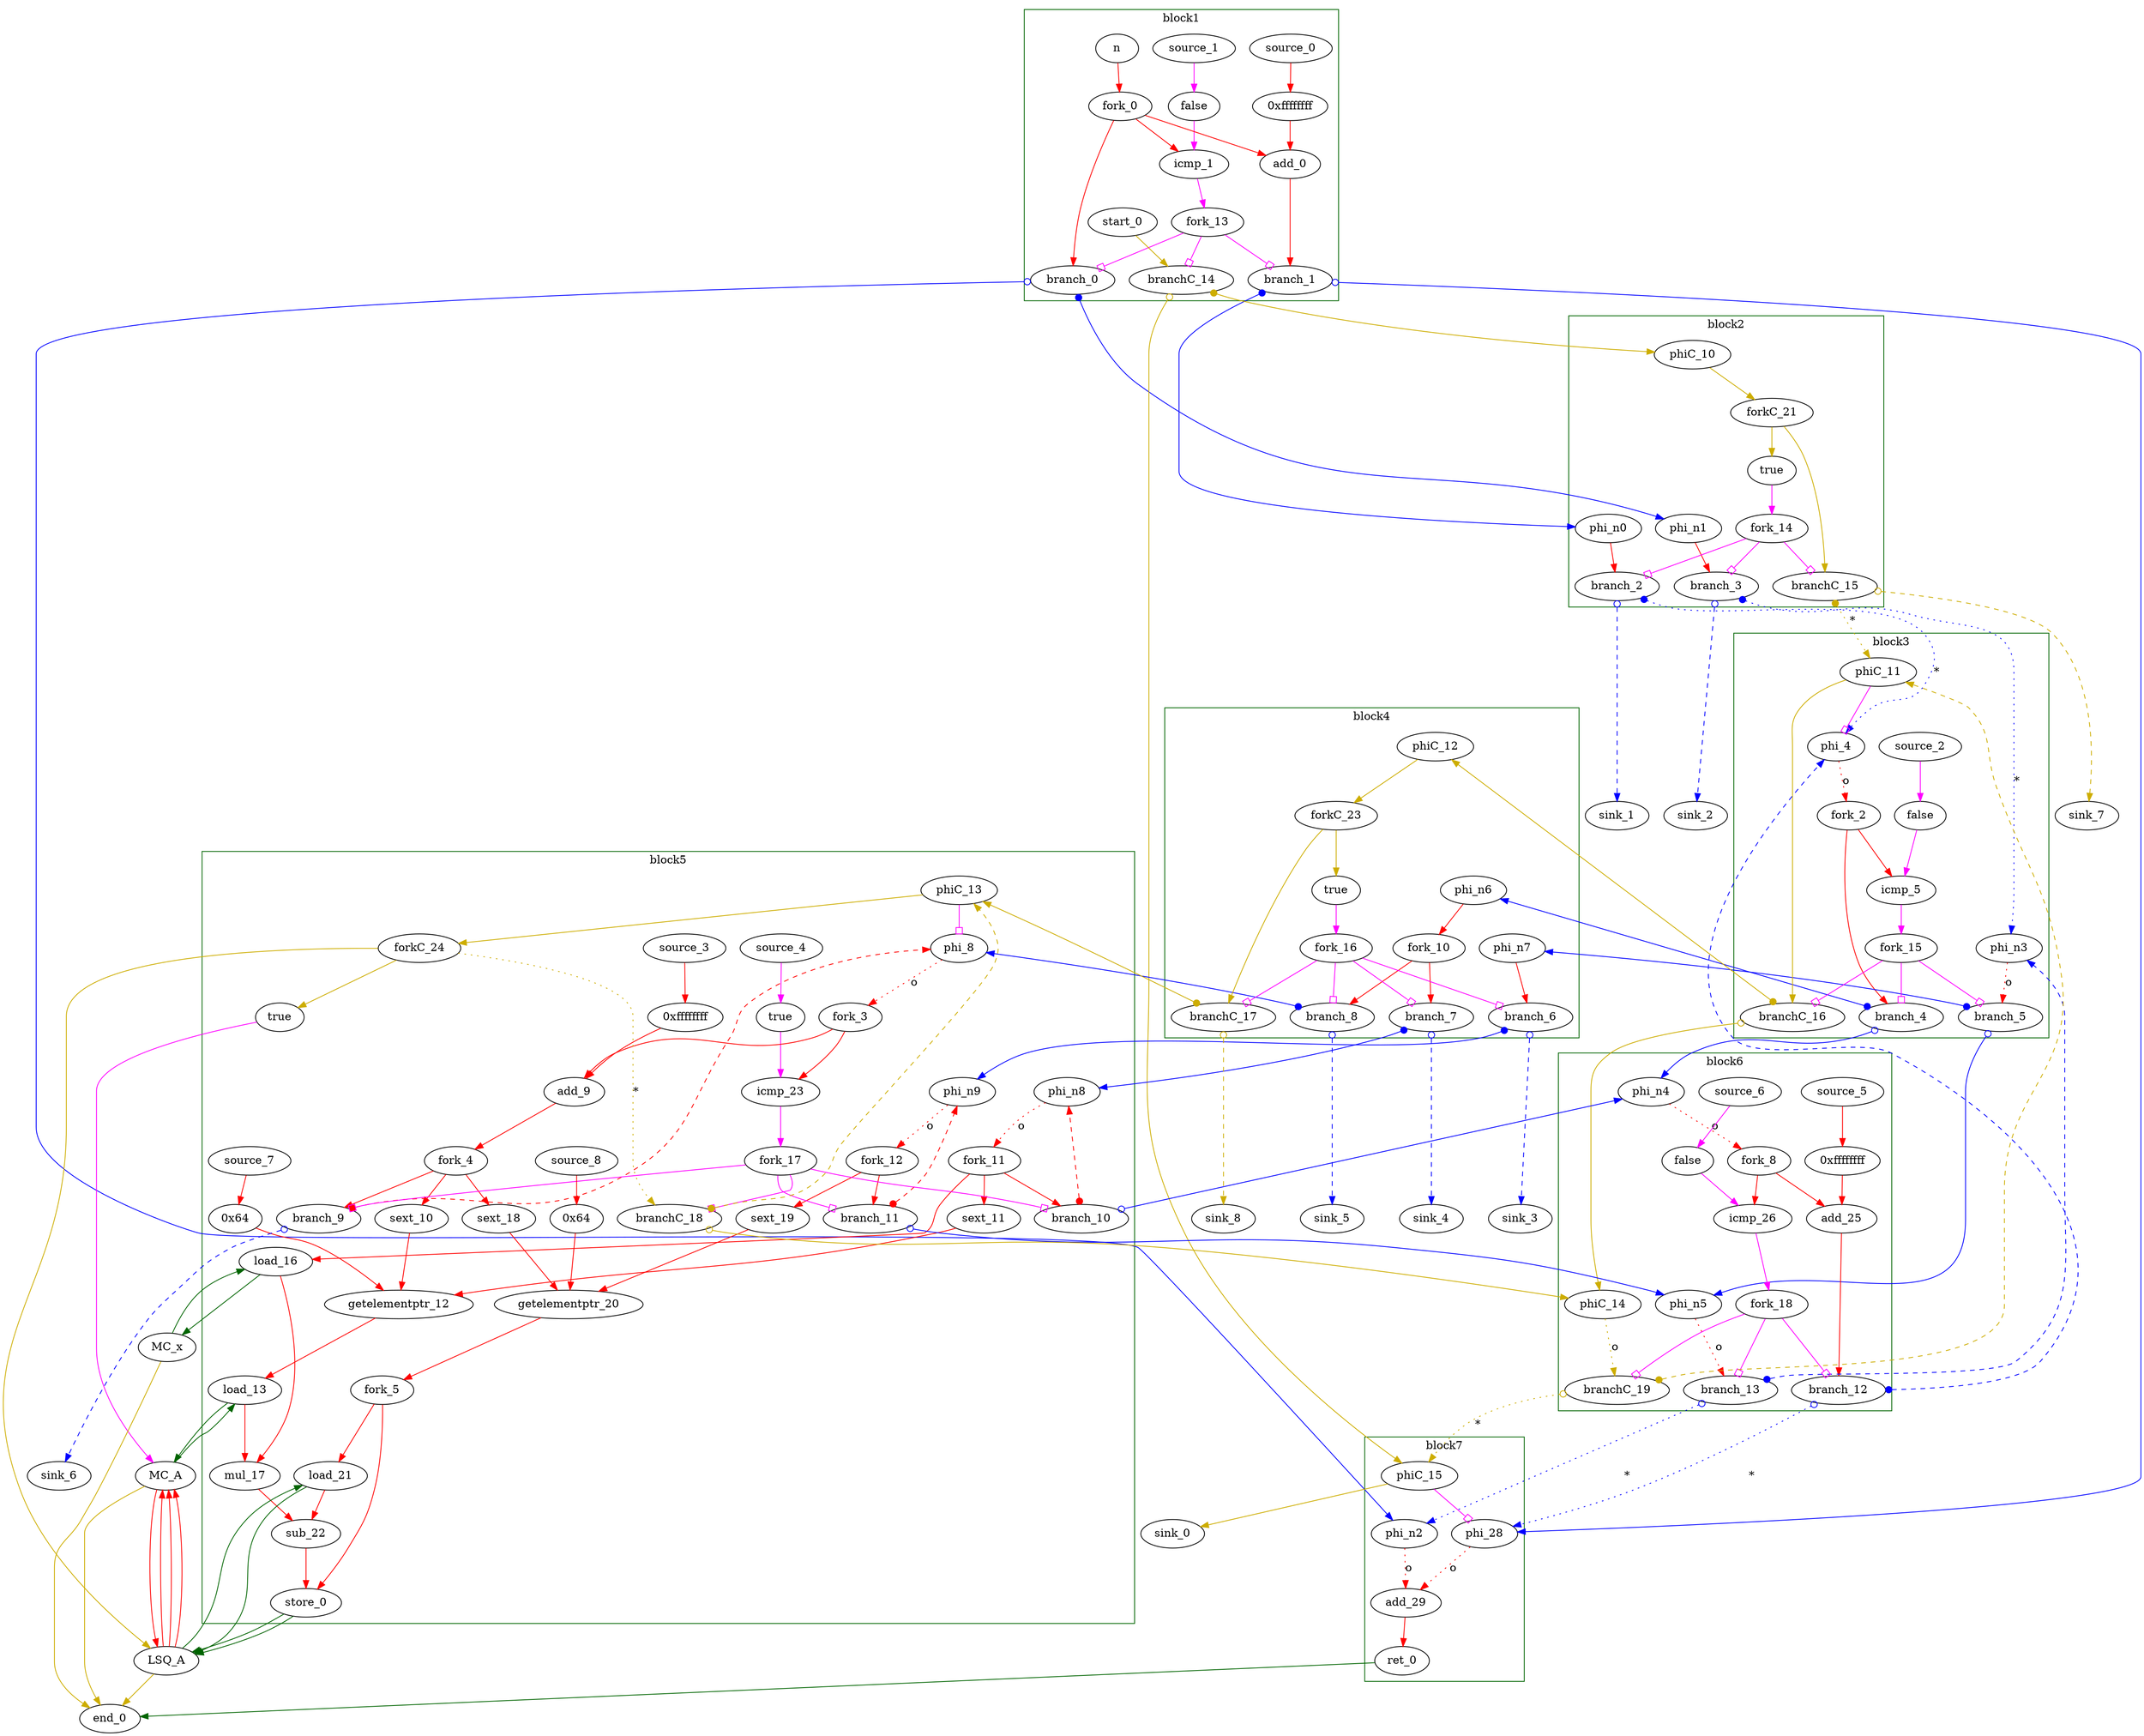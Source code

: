 // Number of blocks: 114
// Number of channels: 168
Digraph G {

  // Blocks
subgraph cluster_1 {
color = "darkgreen"
label = "block1"
  n [type=Entry, in="in1:32", out="out1:32", bbID = 1,  shape=oval];
  cst_0 [type=Constant, in="in1:32", out="out1:32", bbID = 1, value="0xffffffff", label="0xffffffff",  shape=oval];
  add_0 [type=Operator, in="in1:32 in2:32", out="out1:32", op = "add_op", delay=3.146, bbID = 1,  shape=oval];
  cst_1 [type=Constant, in="in1:1", out="out1:1", bbID = 1, value="0x0", label=false,  shape=oval];
  icmp_1 [type=Operator, in="in1:32 in2:32", out="out1:1", op = "icmp_sgt_op", delay=3.439, bbID = 1,  shape=oval];
  fork_0 [type=Fork, in="in1:32", out="out1:32 out2:32 out3:32", bbID = 1,  shape=oval];
  branch_0 [type=Branch, in="in1:32 in2?:1", out="out1+:32 out2-:32", bbID = 1,  shape=oval];
  branch_1 [type=Branch, in="in1:32 in2?:1", out="out1+:32 out2-:32", bbID = 1,  shape=oval];
  fork_13 [type=Fork, in="in1:1", out="out1:1 out2:1 out3:1", bbID = 1,  shape=oval];
  start_0 [type=Entry, in="in1:0", out="out1:0", bbID = 1,  shape=oval];
  branchC_14 [type=Branch, in="in1:0 in2?:1", out="out1+:0 out2-:0", bbID = 1,  shape=oval];
  source_0 [type=Source, out="out1:32", bbID = 1,  shape=oval];
  source_1 [type=Source, out="out1:1", bbID = 1,  shape=oval];
}
subgraph cluster_2 {
color = "darkgreen"
label = "block2"
  brCst_block2 [type=Constant, in="in1:1", out="out1:1", bbID = 2, value="0x1", label=true,  shape=oval];
  phi_n0 [type=Merge, in="in1:32", out="out1:32", bbID = 2,  shape=oval];
  phi_n1 [type=Merge, in="in1:32", out="out1:32", bbID = 2,  shape=oval];
  branch_2 [type=Branch, in="in1:32 in2?:1", out="out1+:32 out2-:32", bbID = 2,  shape=oval];
  branch_3 [type=Branch, in="in1:32 in2?:1", out="out1+:32 out2-:32", bbID = 2,  shape=oval];
  fork_14 [type=Fork, in="in1:1", out="out1:1 out2:1 out3:1", bbID = 2,  shape=oval];
  phiC_10 [type=Merge, in="in1:0", out="out1:0", bbID = 2,  shape=oval];
  forkC_21 [type=Fork, in="in1:0", out="out1:0 out2:0", bbID = 2,  shape=oval];
  branchC_15 [type=Branch, in="in1:0 in2?:1", out="out1+:0 out2-:0", bbID = 2,  shape=oval];
}
subgraph cluster_3 {
color = "darkgreen"
label = "block3"
  phi_4 [type=Mux, in="in1?:1 in2:32 in3:32", out="out1:32", delay=1.624, bbID = 3,  shape=oval];
  cst_2 [type=Constant, in="in1:1", out="out1:1", bbID = 3, value="0x0", label=false,  shape=oval];
  icmp_5 [type=Operator, in="in1:32 in2:32", out="out1:1", op = "icmp_sgt_op", delay=3.439, bbID = 3,  shape=oval];
  phi_n3 [type=Merge, in="in1:32 in2:32", out="out1:32", delay=1.624, bbID = 3,  shape=oval];
  fork_2 [type=Fork, in="in1:32", out="out1:32 out2:32", bbID = 3,  shape=oval];
  branch_4 [type=Branch, in="in1:32 in2?:1", out="out1+:32 out2-:32", bbID = 3,  shape=oval];
  branch_5 [type=Branch, in="in1:32 in2?:1", out="out1+:32 out2-:32", bbID = 3,  shape=oval];
  fork_15 [type=Fork, in="in1:1", out="out1:1 out2:1 out3:1", bbID = 3,  shape=oval];
  phiC_11 [type=CntrlMerge, in="in1:0 in2:0", out="out1:0 out2?:1", bbID = 3,  shape=oval];
  branchC_16 [type=Branch, in="in1:0 in2?:1", out="out1+:0 out2-:0", bbID = 3,  shape=oval];
  source_2 [type=Source, out="out1:1", bbID = 3,  shape=oval];
}
subgraph cluster_4 {
color = "darkgreen"
label = "block4"
  brCst_block4 [type=Constant, in="in1:1", out="out1:1", bbID = 4, value="0x1", label=true,  shape=oval];
  phi_n6 [type=Merge, in="in1:32", out="out1:32", bbID = 4,  shape=oval];
  phi_n7 [type=Merge, in="in1:32", out="out1:32", bbID = 4,  shape=oval];
  fork_10 [type=Fork, in="in1:32", out="out1:32 out2:32", bbID = 4,  shape=oval];
  branch_6 [type=Branch, in="in1:32 in2?:1", out="out1+:32 out2-:32", bbID = 4,  shape=oval];
  branch_7 [type=Branch, in="in1:32 in2?:1", out="out1+:32 out2-:32", bbID = 4,  shape=oval];
  branch_8 [type=Branch, in="in1:32 in2?:1", out="out1+:32 out2-:32", bbID = 4,  shape=oval];
  fork_16 [type=Fork, in="in1:1", out="out1:1 out2:1 out3:1 out4:1", bbID = 4,  shape=oval];
  phiC_12 [type=Merge, in="in1:0", out="out1:0", bbID = 4,  shape=oval];
  forkC_23 [type=Fork, in="in1:0", out="out1:0 out2:0", bbID = 4,  shape=oval];
  branchC_17 [type=Branch, in="in1:0 in2?:1", out="out1+:0 out2-:0", bbID = 4,  shape=oval];
}
subgraph cluster_5 {
color = "darkgreen"
label = "block5"
  phi_8 [type=Mux, in="in1?:1 in2:31 in3:31", out="out1:31", delay=1.624, bbID = 5,  shape=oval];
  cst_3 [type=Constant, in="in1:32", out="out1:32", bbID = 5, value="0xffffffff", label="0xffffffff",  shape=oval];
  add_9 [type=Operator, in="in1:31 in2:31", out="out1:31", op = "add_op", delay=3.146, bbID = 5,  shape=oval];
  sext_10 [type=Operator, in="in1:31", out="out1:31", op = "sext_op", delay=1.097, bbID = 5,  shape=oval];
  sext_11 [type=Operator, in="in1:32", out="out1:32", op = "sext_op", delay=1.097, bbID = 5,  shape=oval];
  getelementptr_12 [type=Operator, in="in1:32 in2:32 in3:32", out="out1:32", op = "getelementptr_op", delay=8.328, constants=1, bbID = 5,  shape=oval];
  load_13 [type=Operator, in="in1:32 in2:32", out="out1:32 out2:32", op = "mc_load_op", delay=7.999, latency=2, bbID = 5, portID = 0, offset = 0,  shape=oval];
  load_16 [type=Operator, in="in1:32 in2:32", out="out1:32 out2:32", op = "mc_load_op", delay=7.999, latency=2, bbID = 5, portID = 0, offset = 0,  shape=oval];
  mul_17 [type=Operator, in="in1:32 in2:32", out="out1:32", op = "mul_op", latency=4, bbID = 5,  shape=oval];
  sext_18 [type=Operator, in="in1:31", out="out1:31", op = "sext_op", delay=1.097, bbID = 5,  shape=oval];
  sext_19 [type=Operator, in="in1:32", out="out1:32", op = "sext_op", delay=1.097, bbID = 5,  shape=oval];
  getelementptr_20 [type=Operator, in="in1:32 in2:32 in3:32", out="out1:32", op = "getelementptr_op", delay=8.328, constants=1, bbID = 5,  shape=oval];
  load_21 [type=Operator, in="in1:32 in2:32", out="out1:32 out2:32", op = "lsq_load_op", delay=7.999, latency=5, bbID = 5, portID = 0, offset = 0,  shape=oval];
  sub_22 [type=Operator, in="in1:32 in2:32", out="out1:32", op = "sub_op", delay=2.901, bbID = 5,  shape=oval];
  store_0 [type=Operator, in="in1:32 in2:32", out="out1:32 out2:32", op = "lsq_store_op", delay=8.058, bbID = 5, portID = 0, offset = 0,  shape=oval];
  cst_4 [type=Constant, in="in1:1", out="out1:1", bbID = 5, value="0x1", label=true,  shape=oval];
  icmp_23 [type=Operator, in="in1:32 in2:32", out="out1:1", op = "icmp_sgt_op", delay=3.439, bbID = 5,  shape=oval];
  cst_7 [type=Constant, in="in1:7", out="out1:7", bbID = 5, value="0x64", label="0x64",  shape=oval];
  cst_8 [type=Constant, in="in1:7", out="out1:7", bbID = 5, value="0x64", label="0x64",  shape=oval];
  phi_n8 [type=Merge, in="in1:32 in2:32", out="out1:32", delay=1.624, bbID = 5,  shape=oval];
  phi_n9 [type=Merge, in="in1:32 in2:32", out="out1:32", delay=1.624, bbID = 5,  shape=oval];
  fork_3 [type=Fork, in="in1:31", out="out1:31 out2:31", bbID = 5,  shape=oval];
  fork_4 [type=Fork, in="in1:31", out="out1:31 out2:31 out3:31", bbID = 5,  shape=oval];
  fork_5 [type=Fork, in="in1:32", out="out1:32 out2:32", bbID = 5,  shape=oval];
  fork_11 [type=Fork, in="in1:32", out="out1:32 out2:32 out3:32", bbID = 5,  shape=oval];
  fork_12 [type=Fork, in="in1:32", out="out1:32 out2:32", bbID = 5,  shape=oval];
  branch_9 [type=Branch, in="in1:31 in2?:1", out="out1+:31 out2-:31", bbID = 5,  shape=oval];
  branch_10 [type=Branch, in="in1:32 in2?:1", out="out1+:32 out2-:32", bbID = 5,  shape=oval];
  branch_11 [type=Branch, in="in1:32 in2?:1", out="out1+:32 out2-:32", bbID = 5,  shape=oval];
  fork_17 [type=Fork, in="in1:1", out="out1:1 out2:1 out3:1 out4:1", bbID = 5,  shape=oval];
  cst_9 [type=Constant, in="in1:1", out="out1:1", bbID = 5, value="0x1", label=true,  shape=oval];
  phiC_13 [type=CntrlMerge, in="in1:0 in2:0", out="out1:0 out2?:1", bbID = 5,  shape=oval];
  forkC_24 [type=Fork, in="in1:0", out="out1:0 out2:0 out3:0", bbID = 5,  shape=oval];
  branchC_18 [type=Branch, in="in1:0 in2?:1", out="out1+:0 out2-:0", bbID = 5,  shape=oval];
  source_3 [type=Source, out="out1:32", bbID = 5,  shape=oval];
  source_4 [type=Source, out="out1:1", bbID = 5,  shape=oval];
  source_7 [type=Source, out="out1:7", bbID = 5,  shape=oval];
  source_8 [type=Source, out="out1:7", bbID = 5,  shape=oval];
}
subgraph cluster_6 {
color = "darkgreen"
label = "block6"
  cst_5 [type=Constant, in="in1:32", out="out1:32", bbID = 6, value="0xffffffff", label="0xffffffff",  shape=oval];
  add_25 [type=Operator, in="in1:32 in2:32", out="out1:32", op = "add_op", delay=3.146, bbID = 6,  shape=oval];
  cst_6 [type=Constant, in="in1:1", out="out1:1", bbID = 6, value="0x0", label=false,  shape=oval];
  icmp_26 [type=Operator, in="in1:32 in2:32", out="out1:1", op = "icmp_sgt_op", delay=3.439, bbID = 6,  shape=oval];
  phi_n4 [type=Merge, in="in1:32 in2:32", out="out1:32", delay=1.624, bbID = 6,  shape=oval];
  phi_n5 [type=Merge, in="in1:32 in2:32", out="out1:32", delay=1.624, bbID = 6,  shape=oval];
  fork_8 [type=Fork, in="in1:32", out="out1:32 out2:32", bbID = 6,  shape=oval];
  branch_12 [type=Branch, in="in1:32 in2?:1", out="out1+:32 out2-:32", bbID = 6,  shape=oval];
  branch_13 [type=Branch, in="in1:32 in2?:1", out="out1+:32 out2-:32", bbID = 6,  shape=oval];
  fork_18 [type=Fork, in="in1:1", out="out1:1 out2:1 out3:1", bbID = 6,  shape=oval];
  phiC_14 [type=Merge, in="in1:0 in2:0", out="out1:0", bbID = 6,  shape=oval];
  branchC_19 [type=Branch, in="in1:0 in2?:1", out="out1+:0 out2-:0", bbID = 6,  shape=oval];
  source_5 [type=Source, out="out1:32", bbID = 6,  shape=oval];
  source_6 [type=Source, out="out1:1", bbID = 6,  shape=oval];
}
subgraph cluster_7 {
color = "darkgreen"
label = "block7"
  phi_28 [type=Mux, in="in1?:1 in2:32 in3:32", out="out1:32", delay=1.624, bbID = 7,  shape=oval];
  add_29 [type=Operator, in="in1:32 in2:32", out="out1:32", op = "add_op", delay=3.146, bbID = 7,  shape=oval];
  ret_0 [type=Operator, in="in1:32", out="out1:32", op = "ret_op", bbID = 7,  shape=oval];
  phi_n2 [type=Merge, in="in1:32 in2:32", out="out1:32", delay=1.624, bbID = 7,  shape=oval];
  phiC_15 [type=CntrlMerge, in="in1:0 in2:0", out="out1:0 out2?:1", bbID = 7,  shape=oval];
}
  LSQ_A [type=LSQ, in="in1:0*c0 in2:32*l0a in3:32*s0a in4:32*s0d in5:32*x0d", out="out1:32*l0d out2:0*e out3:32*x0a out4:32*y0a out5:32*y0d", bbID = 0, memory = "A", bbcount = 1, ldcount = 1, stcount = 1, fifoDepth = 16, numLoads = "{1}", numStores = "{1}", loadOffsets = "{{0;0;0;0;0;0;0;0;0;0;0;0;0;0;0;0}}", storeOffsets = "{{1;0;0;0;0;0;0;0;0;0;0;0;0;0;0;0}}", loadPorts = "{{0;0;0;0;0;0;0;0;0;0;0;0;0;0;0;0}}", storePorts = "{{0;0;0;0;0;0;0;0;0;0;0;0;0;0;0;0}}", ];
  MC_A [type=MC, in="in1:32*c0 in2:32*l0a in3:32*l1a in4:32*s0a in5:32*s0d", out="out1:32*l0d out2:32*l1d out3:0*e", bbID = 0, memory = "A", bbcount = 1, ldcount = 2, stcount = 1, ];
  MC_x [type=MC, in="in1:32*l0a", out="out1:32*l0d out2:0*e", bbID = 0, memory = "x", bbcount = 0, ldcount = 1, stcount = 0, ];
  end_0 [type=Exit, in="in1:0*e in2:0*e in3:0*e in4:32", out="out1:32", bbID = 0,  shape=oval];
  sink_0 [type=Sink, in="in1:0", bbID = 0,  shape=oval];
  sink_1 [type=Sink, in="in1:32", bbID = 0,  shape=oval];
  sink_2 [type=Sink, in="in1:32", bbID = 0,  shape=oval];
  sink_3 [type=Sink, in="in1:32", bbID = 0,  shape=oval];
  sink_4 [type=Sink, in="in1:32", bbID = 0,  shape=oval];
  sink_5 [type=Sink, in="in1:32", bbID = 0,  shape=oval];
  sink_6 [type=Sink, in="in1:31", bbID = 0,  shape=oval];
  sink_7 [type=Sink, in="in1:0", bbID = 0,  shape=oval];
  sink_8 [type=Sink, in="in1:0", bbID = 0,  shape=oval];

  // Channels
  n -> fork_0 [from=out1, to=in1, arrowhead=normal, color=red];
  cst_0 -> add_0 [from=out1, to=in2, arrowhead=normal, color=red];
  add_0 -> branch_1 [from=out1, to=in1, arrowhead=normal, color=red];
  cst_1 -> icmp_1 [from=out1, to=in2, arrowhead=normal, color=magenta];
  icmp_1 -> fork_13 [from=out1, to=in1, arrowhead=normal, color=magenta];
  brCst_block2 -> fork_14 [from=out1, to=in1, arrowhead=normal, color=magenta];
  phi_4 -> fork_2 [from=out1, to=in1, arrowhead=normal, color=red, slots=1, style=dotted, label="o", transparent=true];
  cst_2 -> icmp_5 [from=out1, to=in2, arrowhead=normal, color=magenta];
  icmp_5 -> fork_15 [from=out1, to=in1, arrowhead=normal, color=magenta];
  brCst_block4 -> fork_16 [from=out1, to=in1, arrowhead=normal, color=magenta];
  phi_8 -> fork_3 [from=out1, to=in1, arrowhead=normal, color=red, slots=1, style=dotted, label="o", transparent=true];
  cst_3 -> add_9 [from=out1, to=in2, arrowhead=normal, color=red];
  add_9 -> fork_4 [from=out1, to=in1, arrowhead=normal, color=red];
  sext_10 -> getelementptr_12 [from=out1, to=in1, arrowhead=normal, color=red];
  sext_11 -> getelementptr_12 [from=out1, to=in2, arrowhead=normal, color=red];
  getelementptr_12 -> load_13 [from=out1, to=in2, arrowhead=normal, color=red];
  load_13 -> mul_17 [from=out1, to=in1, arrowhead=normal, color=red];
  load_13 -> MC_A [from=out2, to=in2, arrowhead=normal, color=darkgreen];
  load_16 -> mul_17 [from=out1, to=in2, arrowhead=normal, color=red];
  load_16 -> MC_x [from=out2, to=in1, arrowhead=normal, color=darkgreen];
  mul_17 -> sub_22 [from=out1, to=in2, arrowhead=normal, color=red];
  sext_18 -> getelementptr_20 [from=out1, to=in1, arrowhead=normal, color=red];
  sext_19 -> getelementptr_20 [from=out1, to=in2, arrowhead=normal, color=red];
  getelementptr_20 -> fork_5 [from=out1, to=in1, arrowhead=normal, color=red];
  load_21 -> sub_22 [from=out1, to=in1, arrowhead=normal, color=red];
  load_21 -> LSQ_A [from=out2, to=in2, arrowhead=normal, color=darkgreen];
  sub_22 -> store_0 [from=out1, to=in1, arrowhead=normal, color=red];
  store_0 -> LSQ_A [from=out2, to=in3, arrowhead=normal, color=darkgreen];
  store_0 -> LSQ_A [from=out1, to=in4, arrowhead=normal, color=darkgreen];
  cst_4 -> icmp_23 [from=out1, to=in2, arrowhead=normal, color=magenta];
  icmp_23 -> fork_17 [from=out1, to=in1, arrowhead=normal, color=magenta];
  cst_5 -> add_25 [from=out1, to=in2, arrowhead=normal, color=red];
  add_25 -> branch_12 [from=out1, to=in1, arrowhead=normal, color=red];
  cst_6 -> icmp_26 [from=out1, to=in2, arrowhead=normal, color=magenta];
  icmp_26 -> fork_18 [from=out1, to=in1, arrowhead=normal, color=magenta];
  phi_28 -> add_29 [from=out1, to=in1, arrowhead=normal, color=red, slots=1, style=dotted, label="o", transparent=true];
  add_29 -> ret_0 [from=out1, to=in1, arrowhead=normal, color=red];
  ret_0 -> end_0 [from=out1, to=in4, arrowhead=normal, color=darkgreen];
  cst_7 -> getelementptr_12 [from=out1, to=in3, arrowhead=normal, color=red];
  cst_8 -> getelementptr_20 [from=out1, to=in3, arrowhead=normal, color=red];
  phi_n0 -> branch_2 [from=out1, to=in1, arrowhead=normal, color=red];
  phi_n1 -> branch_3 [from=out1, to=in1, arrowhead=normal, color=red];
  phi_n2 -> add_29 [from=out1, to=in2, arrowhead=normal, color=red, slots=1, style=dotted, label="o", transparent=true];
  phi_n3 -> branch_5 [from=out1, to=in1, arrowhead=normal, color=red, slots=1, style=dotted, label="o", transparent=true];
  phi_n4 -> fork_8 [from=out1, to=in1, arrowhead=normal, color=red, slots=1, style=dotted, label="o", transparent=true];
  phi_n5 -> branch_13 [from=out1, to=in1, arrowhead=normal, color=red, slots=1, style=dotted, label="o", transparent=true];
  phi_n6 -> fork_10 [from=out1, to=in1, arrowhead=normal, color=red];
  phi_n7 -> branch_6 [from=out1, to=in1, arrowhead=normal, color=red];
  phi_n8 -> fork_11 [from=out1, to=in1, arrowhead=normal, color=red, slots=1, style=dotted, label="o", transparent=true];
  phi_n9 -> fork_12 [from=out1, to=in1, arrowhead=normal, color=red, slots=1, style=dotted, label="o", transparent=true];
  fork_0 -> add_0 [from=out1, to=in1, arrowhead=normal, color=red];
  fork_0 -> icmp_1 [from=out2, to=in1, arrowhead=normal, color=red];
  fork_0 -> branch_0 [from=out3, to=in1, arrowhead=normal, color=red];
  fork_2 -> icmp_5 [from=out1, to=in1, arrowhead=normal, color=red];
  fork_2 -> branch_4 [from=out2, to=in1, arrowhead=normal, color=red];
  fork_3 -> add_9 [from=out1, to=in1, arrowhead=normal, color=red];
  fork_3 -> icmp_23 [from=out2, to=in1, arrowhead=normal, color=red];
  fork_4 -> sext_10 [from=out1, to=in1, arrowhead=normal, color=red];
  fork_4 -> sext_18 [from=out2, to=in1, arrowhead=normal, color=red];
  fork_4 -> branch_9 [from=out3, to=in1, arrowhead=normal, color=red];
  fork_5 -> load_21 [from=out1, to=in2, arrowhead=normal, color=red];
  fork_5 -> store_0 [from=out2, to=in2, arrowhead=normal, color=red];
  fork_8 -> add_25 [from=out1, to=in1, arrowhead=normal, color=red];
  fork_8 -> icmp_26 [from=out2, to=in1, arrowhead=normal, color=red];
  fork_10 -> branch_7 [from=out1, to=in1, arrowhead=normal, color=red];
  fork_10 -> branch_8 [from=out2, to=in1, arrowhead=normal, color=red];
  fork_11 -> sext_11 [from=out1, to=in1, arrowhead=normal, color=red];
  fork_11 -> load_16 [from=out2, to=in2, arrowhead=normal, color=red];
  fork_11 -> branch_10 [from=out3, to=in1, arrowhead=normal, color=red];
  fork_12 -> sext_19 [from=out1, to=in1, arrowhead=normal, color=red];
  fork_12 -> branch_11 [from=out2, to=in1, arrowhead=normal, color=red];
  branch_0 -> phi_n1 [from=out1, to=in1, dir=both, arrowtail=dot, arrowhead=normal, color=blue];
  branch_0 -> phi_n2 [from=out2, to=in1, dir=both, arrowtail=odot, arrowhead=normal, color=blue];
  branch_1 -> phi_28 [from=out2, to=in2, dir=both, arrowtail=odot, arrowhead=normal, color=blue];
  branch_1 -> phi_n0 [from=out1, to=in1, dir=both, arrowtail=dot, arrowhead=normal, color=blue];
  fork_13 -> branch_0 [from=out2, to=in2, arrowhead=obox, color=magenta];
  fork_13 -> branch_1 [from=out1, to=in2, arrowhead=obox, color=magenta];
  fork_13 -> branchC_14 [from=out3, to=in2, arrowhead=obox, color=magenta];
  branch_2 -> phi_4 [from=out1, to=in2, dir=both, arrowtail=dot, arrowhead=normal, color=blue, slots=1, style=dotted, label="*", transparent=false];
  branch_2 -> sink_1 [from=out2, to=in1, dir=both, arrowtail=odot, arrowhead=normal, color=blue, style=dashed, minlen = 3];
  branch_3 -> phi_n3 [from=out1, to=in1, dir=both, arrowtail=dot, arrowhead=normal, color=blue, slots=1, style=dotted, label="*", transparent=false];
  branch_3 -> sink_2 [from=out2, to=in1, dir=both, arrowtail=odot, arrowhead=normal, color=blue, style=dashed, minlen = 3];
  fork_14 -> branch_2 [from=out2, to=in2, arrowhead=obox, color=magenta];
  fork_14 -> branch_3 [from=out1, to=in2, arrowhead=obox, color=magenta];
  fork_14 -> branchC_15 [from=out3, to=in2, arrowhead=obox, color=magenta];
  branch_4 -> phi_n4 [from=out2, to=in1, dir=both, arrowtail=odot, arrowhead=normal, color=blue];
  branch_4 -> phi_n6 [from=out1, to=in1, dir=both, arrowtail=dot, arrowhead=normal, color=blue];
  branch_5 -> phi_n5 [from=out2, to=in1, dir=both, arrowtail=odot, arrowhead=normal, color=blue];
  branch_5 -> phi_n7 [from=out1, to=in1, dir=both, arrowtail=dot, arrowhead=normal, color=blue];
  fork_15 -> branch_4 [from=out2, to=in2, arrowhead=obox, color=magenta];
  fork_15 -> branch_5 [from=out1, to=in2, arrowhead=obox, color=magenta];
  fork_15 -> branchC_16 [from=out3, to=in2, arrowhead=obox, color=magenta];
  branch_6 -> phi_n9 [from=out1, to=in1, dir=both, arrowtail=dot, arrowhead=normal, color=blue];
  branch_6 -> sink_3 [from=out2, to=in1, dir=both, arrowtail=odot, arrowhead=normal, color=blue, style=dashed, minlen = 3];
  branch_7 -> phi_n8 [from=out1, to=in1, dir=both, arrowtail=dot, arrowhead=normal, color=blue];
  branch_7 -> sink_4 [from=out2, to=in1, dir=both, arrowtail=odot, arrowhead=normal, color=blue, style=dashed, minlen = 3];
  branch_8 -> phi_8 [from=out1, to=in2, dir=both, arrowtail=dot, arrowhead=normal, color=blue];
  branch_8 -> sink_5 [from=out2, to=in1, dir=both, arrowtail=odot, arrowhead=normal, color=blue, style=dashed, minlen = 3];
  fork_16 -> branch_6 [from=out3, to=in2, arrowhead=obox, color=magenta];
  fork_16 -> branch_7 [from=out2, to=in2, arrowhead=obox, color=magenta];
  fork_16 -> branch_8 [from=out1, to=in2, arrowhead=obox, color=magenta];
  fork_16 -> branchC_17 [from=out4, to=in2, arrowhead=obox, color=magenta];
  branch_9 -> phi_8 [from=out1, to=in3, dir=both, arrowtail=dot, arrowhead=normal, color=red, constraint=false, style=dashed, minlen = 3];
  branch_9 -> sink_6 [from=out2, to=in1, dir=both, arrowtail=odot, arrowhead=normal, color=blue, style=dashed, minlen = 3];
  branch_10 -> phi_n4 [from=out2, to=in2, dir=both, arrowtail=odot, arrowhead=normal, color=blue];
  branch_10 -> phi_n8 [from=out1, to=in2, dir=both, arrowtail=dot, arrowhead=normal, color=red, constraint=false, style=dashed, minlen = 3];
  branch_11 -> phi_n5 [from=out2, to=in2, dir=both, arrowtail=odot, arrowhead=normal, color=blue];
  branch_11 -> phi_n9 [from=out1, to=in2, dir=both, arrowtail=dot, arrowhead=normal, color=red, constraint=false, style=dashed, minlen = 3];
  fork_17 -> branch_9 [from=out3, to=in2, arrowhead=obox, color=magenta];
  fork_17 -> branch_10 [from=out2, to=in2, arrowhead=obox, color=magenta];
  fork_17 -> branch_11 [from=out1, to=in2, arrowhead=obox, color=magenta];
  fork_17 -> branchC_18 [from=out4, to=in2, arrowhead=obox, color=magenta];
  branch_12 -> phi_4 [from=out1, to=in3, dir=both, arrowtail=dot, arrowhead=normal, color=blue, style=dashed, minlen = 3];
  branch_12 -> phi_28 [from=out2, to=in3, dir=both, arrowtail=odot, arrowhead=normal, color=blue, slots=1, style=dotted, label="*", transparent=false];
  branch_13 -> phi_n2 [from=out2, to=in2, dir=both, arrowtail=odot, arrowhead=normal, color=blue, slots=1, style=dotted, label="*", transparent=false];
  branch_13 -> phi_n3 [from=out1, to=in2, dir=both, arrowtail=dot, arrowhead=normal, color=blue, style=dashed, minlen = 3];
  fork_18 -> branch_12 [from=out2, to=in2, arrowhead=obox, color=magenta];
  fork_18 -> branch_13 [from=out1, to=in2, arrowhead=obox, color=magenta];
  fork_18 -> branchC_19 [from=out3, to=in2, arrowhead=obox, color=magenta];
  LSQ_A -> load_21 [from=out1, to=in1, arrowhead=normal, color=darkgreen];
  LSQ_A -> MC_A [from=out3, to=in3, arrowhead=normal, color=red];
  LSQ_A -> MC_A [from=out4, to=in4, arrowhead=normal, color=red];
  LSQ_A -> MC_A [from=out5, to=in5, arrowhead=normal, color=red];
  LSQ_A -> end_0 [from=out2, to=in1, arrowhead=normal, color=gold3];
  MC_A -> load_13 [from=out1, to=in1, arrowhead=normal, color=darkgreen];
  MC_A -> LSQ_A [from=out2, to=in5, arrowhead=normal, color=red];
  MC_A -> end_0 [from=out3, to=in2, arrowhead=normal, color=gold3];
  MC_x -> load_16 [from=out1, to=in1, arrowhead=normal, color=darkgreen];
  MC_x -> end_0 [from=out2, to=in3, arrowhead=normal, color=gold3];
  cst_9 -> MC_A [from=out1, to=in1, arrowhead=normal, color=magenta];
  start_0 -> branchC_14 [from=out1, to=in1, arrowhead=normal, color=gold3];
  branchC_14 -> phiC_10 [from=out1, to=in1, dir=both, arrowtail=dot, arrowhead=normal, color=gold3];
  branchC_14 -> phiC_15 [from=out2, to=in1, dir=both, arrowtail=odot, arrowhead=normal, color=gold3];
  phiC_10 -> forkC_21 [from=out1, to=in1, arrowhead=normal, color=gold3];
  forkC_21 -> brCst_block2 [from=out2, to=in1, arrowhead=normal, color=gold3];
  forkC_21 -> branchC_15 [from=out1, to=in1, arrowhead=normal, color=gold3];
  branchC_15 -> phiC_11 [from=out1, to=in1, dir=both, arrowtail=dot, arrowhead=normal, color=gold3, slots=1, style=dotted, label="*", transparent=false];
  branchC_15 -> sink_7 [from=out2, to=in1, dir=both, arrowtail=odot, arrowhead=normal, color=gold3, style=dashed, minlen = 3];
  phiC_11 -> phi_4 [from=out2, to=in1, arrowhead=obox, color=magenta];
  phiC_11 -> branchC_16 [from=out1, to=in1, arrowhead=normal, color=gold3];
  branchC_16 -> phiC_12 [from=out1, to=in1, dir=both, arrowtail=dot, arrowhead=normal, color=gold3];
  branchC_16 -> phiC_14 [from=out2, to=in1, dir=both, arrowtail=odot, arrowhead=normal, color=gold3];
  phiC_12 -> forkC_23 [from=out1, to=in1, arrowhead=normal, color=gold3];
  forkC_23 -> brCst_block4 [from=out2, to=in1, arrowhead=normal, color=gold3];
  forkC_23 -> branchC_17 [from=out1, to=in1, arrowhead=normal, color=gold3];
  branchC_17 -> phiC_13 [from=out1, to=in1, dir=both, arrowtail=dot, arrowhead=normal, color=gold3];
  branchC_17 -> sink_8 [from=out2, to=in1, dir=both, arrowtail=odot, arrowhead=normal, color=gold3, style=dashed, minlen = 3];
  phiC_13 -> phi_8 [from=out2, to=in1, arrowhead=obox, color=magenta];
  phiC_13 -> forkC_24 [from=out1, to=in1, arrowhead=normal, color=gold3];
  forkC_24 -> LSQ_A [from=out1, to=in1, arrowhead=normal, color=gold3];
  forkC_24 -> cst_9 [from=out2, to=in1, arrowhead=normal, color=gold3];
  forkC_24 -> branchC_18 [from=out3, to=in1, arrowhead=normal, color=gold3, slots=1, style=dotted, label="*", transparent=false];
  branchC_18 -> phiC_13 [from=out1, to=in2, dir=both, arrowtail=dot, arrowhead=normal, color=gold3, constraint=false, style=dashed, minlen = 3];
  branchC_18 -> phiC_14 [from=out2, to=in2, dir=both, arrowtail=odot, arrowhead=normal, color=gold3];
  phiC_14 -> branchC_19 [from=out1, to=in1, arrowhead=normal, color=gold3, slots=1, style=dotted, label="o", transparent=true];
  branchC_19 -> phiC_11 [from=out1, to=in2, dir=both, arrowtail=dot, arrowhead=normal, color=gold3, style=dashed, minlen = 3];
  branchC_19 -> phiC_15 [from=out2, to=in2, dir=both, arrowtail=odot, arrowhead=normal, color=gold3, slots=1, style=dotted, label="*", transparent=false];
  phiC_15 -> phi_28 [from=out2, to=in1, arrowhead=obox, color=magenta];
  phiC_15 -> sink_0 [from=out1, to=in1, arrowhead=normal, color=gold3];
  source_0 -> cst_0 [from=out1, to=in1, arrowhead=normal, color=red];
  source_1 -> cst_1 [from=out1, to=in1, arrowhead=normal, color=magenta];
  source_2 -> cst_2 [from=out1, to=in1, arrowhead=normal, color=magenta];
  source_3 -> cst_3 [from=out1, to=in1, arrowhead=normal, color=red];
  source_4 -> cst_4 [from=out1, to=in1, arrowhead=normal, color=magenta];
  source_5 -> cst_5 [from=out1, to=in1, arrowhead=normal, color=red];
  source_6 -> cst_6 [from=out1, to=in1, arrowhead=normal, color=magenta];
  source_7 -> cst_7 [from=out1, to=in1, arrowhead=normal, color=red];
  source_8 -> cst_8 [from=out1, to=in1, arrowhead=normal, color=red];
}
